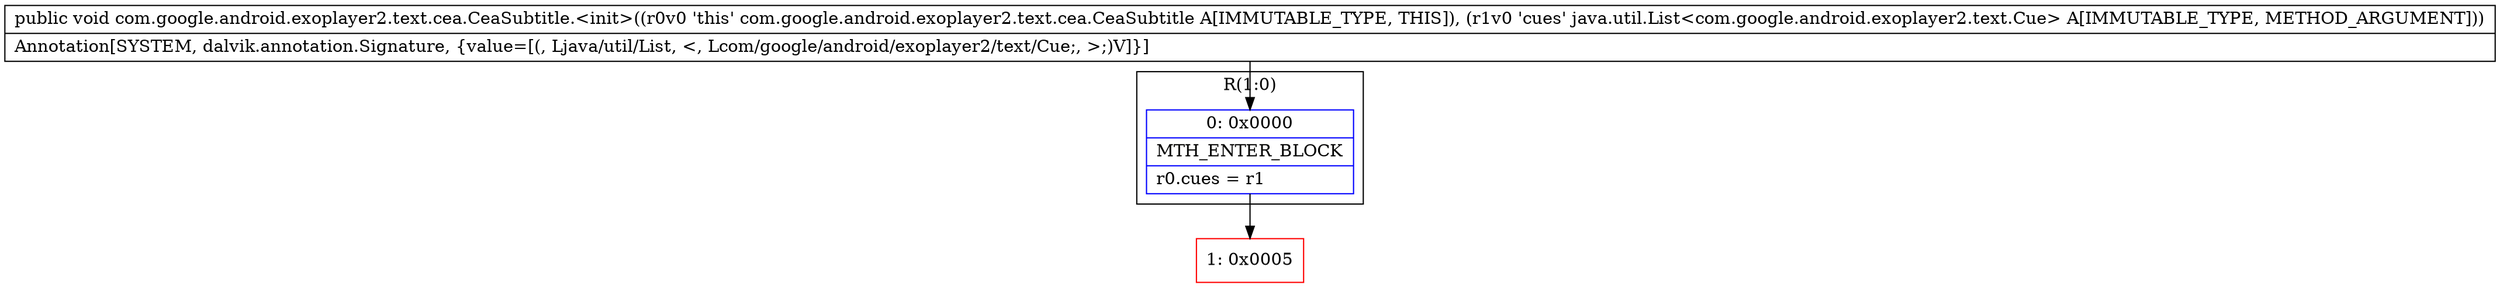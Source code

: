 digraph "CFG forcom.google.android.exoplayer2.text.cea.CeaSubtitle.\<init\>(Ljava\/util\/List;)V" {
subgraph cluster_Region_1097485975 {
label = "R(1:0)";
node [shape=record,color=blue];
Node_0 [shape=record,label="{0\:\ 0x0000|MTH_ENTER_BLOCK\l|r0.cues = r1\l}"];
}
Node_1 [shape=record,color=red,label="{1\:\ 0x0005}"];
MethodNode[shape=record,label="{public void com.google.android.exoplayer2.text.cea.CeaSubtitle.\<init\>((r0v0 'this' com.google.android.exoplayer2.text.cea.CeaSubtitle A[IMMUTABLE_TYPE, THIS]), (r1v0 'cues' java.util.List\<com.google.android.exoplayer2.text.Cue\> A[IMMUTABLE_TYPE, METHOD_ARGUMENT]))  | Annotation[SYSTEM, dalvik.annotation.Signature, \{value=[(, Ljava\/util\/List, \<, Lcom\/google\/android\/exoplayer2\/text\/Cue;, \>;)V]\}]\l}"];
MethodNode -> Node_0;
Node_0 -> Node_1;
}

